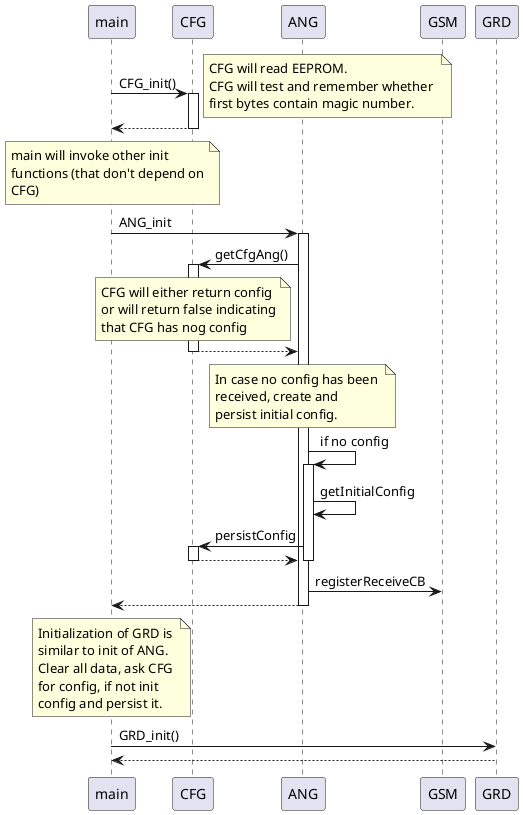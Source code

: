 @startuml

main -> CFG : CFG_init()
activate CFG
note right
CFG will read EEPROM.
CFG will test and remember whether 
first bytes contain magic number.
end note
CFG --> main
deactivate CFG

note over main
main will invoke other init
functions (that don't depend on
CFG)
end note

main -> ANG: ANG_init
activate ANG
ANG -> CFG: getCfgAng()
activate CFG

note over CFG
CFG will either return config
or will return false indicating
that CFG has nog config 
end note
CFG --> ANG
deactivate CFG

note over ANG
In case no config has been 
received, create and 
persist initial config.
end note

ANG -> ANG: if no config
activate ANG
ANG -> ANG: getInitialConfig
ANG -> CFG: persistConfig
activate CFG
ANG <-- CFG:
deactivate CFG
deactivate ANG
ANG -> GSM: registerReceiveCB
main <-- ANG
deactivate ANG

note over main
Initialization of GRD is 
similar to init of ANG.
Clear all data, ask CFG
for config, if not init
config and persist it.
end note

main -> GRD: GRD_init()
main <-- GRD
@enduml
